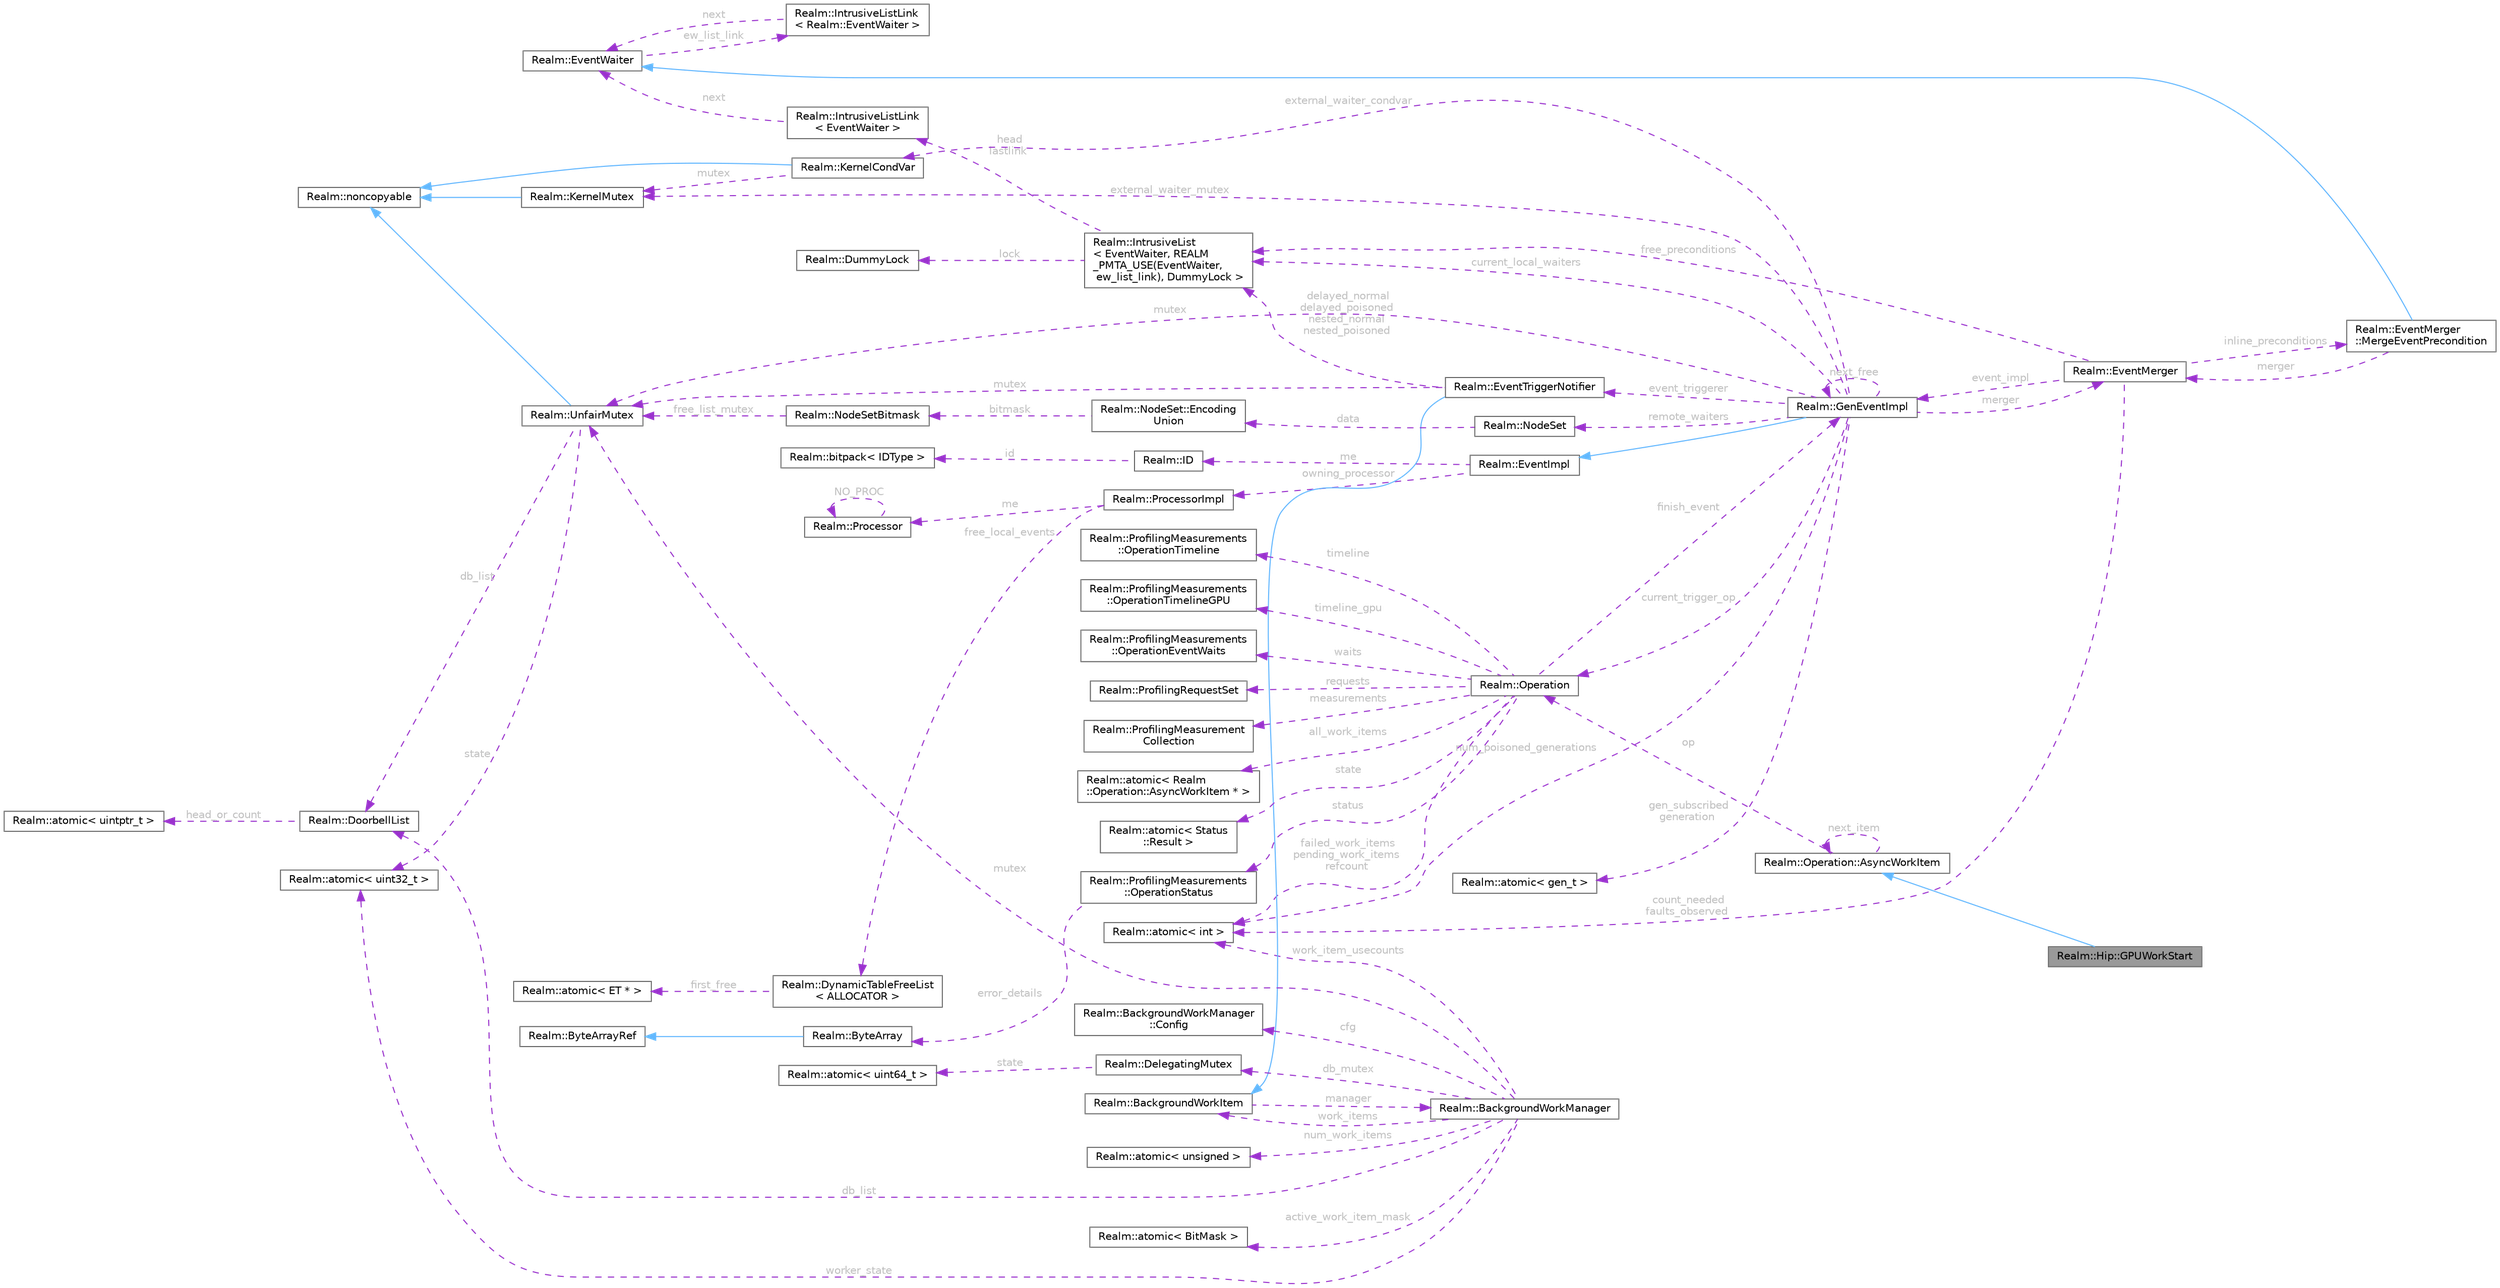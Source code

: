 digraph "Realm::Hip::GPUWorkStart"
{
 // LATEX_PDF_SIZE
  bgcolor="transparent";
  edge [fontname=Helvetica,fontsize=10,labelfontname=Helvetica,labelfontsize=10];
  node [fontname=Helvetica,fontsize=10,shape=box,height=0.2,width=0.4];
  rankdir="LR";
  Node1 [id="Node000001",label="Realm::Hip::GPUWorkStart",height=0.2,width=0.4,color="gray40", fillcolor="grey60", style="filled", fontcolor="black",tooltip=" "];
  Node2 -> Node1 [id="edge1_Node000001_Node000002",dir="back",color="steelblue1",style="solid",tooltip=" "];
  Node2 [id="Node000002",label="Realm::Operation::AsyncWorkItem",height=0.2,width=0.4,color="gray40", fillcolor="white", style="filled",URL="$classRealm_1_1Operation_1_1AsyncWorkItem.html",tooltip=" "];
  Node3 -> Node2 [id="edge2_Node000002_Node000003",dir="back",color="darkorchid3",style="dashed",tooltip=" ",label=" op",fontcolor="grey" ];
  Node3 [id="Node000003",label="Realm::Operation",height=0.2,width=0.4,color="gray40", fillcolor="white", style="filled",URL="$classRealm_1_1Operation.html",tooltip=" "];
  Node4 -> Node3 [id="edge3_Node000003_Node000004",dir="back",color="darkorchid3",style="dashed",tooltip=" ",label=" finish_event",fontcolor="grey" ];
  Node4 [id="Node000004",label="Realm::GenEventImpl",height=0.2,width=0.4,color="gray40", fillcolor="white", style="filled",URL="$classRealm_1_1GenEventImpl.html",tooltip=" "];
  Node5 -> Node4 [id="edge4_Node000004_Node000005",dir="back",color="steelblue1",style="solid",tooltip=" "];
  Node5 [id="Node000005",label="Realm::EventImpl",height=0.2,width=0.4,color="gray40", fillcolor="white", style="filled",URL="$classRealm_1_1EventImpl.html",tooltip=" "];
  Node6 -> Node5 [id="edge5_Node000005_Node000006",dir="back",color="darkorchid3",style="dashed",tooltip=" ",label=" me",fontcolor="grey" ];
  Node6 [id="Node000006",label="Realm::ID",height=0.2,width=0.4,color="gray40", fillcolor="white", style="filled",URL="$classRealm_1_1ID.html",tooltip=" "];
  Node7 -> Node6 [id="edge6_Node000006_Node000007",dir="back",color="darkorchid3",style="dashed",tooltip=" ",label=" id",fontcolor="grey" ];
  Node7 [id="Node000007",label="Realm::bitpack\< IDType \>",height=0.2,width=0.4,color="gray40", fillcolor="white", style="filled",URL="$classRealm_1_1bitpack.html",tooltip=" "];
  Node8 -> Node5 [id="edge7_Node000005_Node000008",dir="back",color="darkorchid3",style="dashed",tooltip=" ",label=" owning_processor",fontcolor="grey" ];
  Node8 [id="Node000008",label="Realm::ProcessorImpl",height=0.2,width=0.4,color="gray40", fillcolor="white", style="filled",URL="$classRealm_1_1ProcessorImpl.html",tooltip=" "];
  Node9 -> Node8 [id="edge8_Node000008_Node000009",dir="back",color="darkorchid3",style="dashed",tooltip=" ",label=" free_local_events",fontcolor="grey" ];
  Node9 [id="Node000009",label="Realm::DynamicTableFreeList\l\< ALLOCATOR \>",height=0.2,width=0.4,color="gray40", fillcolor="white", style="filled",URL="$classRealm_1_1DynamicTableFreeList.html",tooltip=" "];
  Node10 -> Node9 [id="edge9_Node000009_Node000010",dir="back",color="darkorchid3",style="dashed",tooltip=" ",label=" first_free",fontcolor="grey" ];
  Node10 [id="Node000010",label="Realm::atomic\< ET * \>",height=0.2,width=0.4,color="gray40", fillcolor="white", style="filled",URL="$classRealm_1_1atomic.html",tooltip=" "];
  Node11 -> Node8 [id="edge10_Node000008_Node000011",dir="back",color="darkorchid3",style="dashed",tooltip=" ",label=" me",fontcolor="grey" ];
  Node11 [id="Node000011",label="Realm::Processor",height=0.2,width=0.4,color="gray40", fillcolor="white", style="filled",URL="$classRealm_1_1Processor.html",tooltip=" "];
  Node11 -> Node11 [id="edge11_Node000011_Node000011",dir="back",color="darkorchid3",style="dashed",tooltip=" ",label=" NO_PROC",fontcolor="grey" ];
  Node12 -> Node4 [id="edge12_Node000004_Node000012",dir="back",color="darkorchid3",style="dashed",tooltip=" ",label=" gen_subscribed\ngeneration",fontcolor="grey" ];
  Node12 [id="Node000012",label="Realm::atomic\< gen_t \>",height=0.2,width=0.4,color="gray40", fillcolor="white", style="filled",URL="$classRealm_1_1atomic.html",tooltip=" "];
  Node13 -> Node4 [id="edge13_Node000004_Node000013",dir="back",color="darkorchid3",style="dashed",tooltip=" ",label=" num_poisoned_generations",fontcolor="grey" ];
  Node13 [id="Node000013",label="Realm::atomic\< int \>",height=0.2,width=0.4,color="gray40", fillcolor="white", style="filled",URL="$classRealm_1_1atomic.html",tooltip=" "];
  Node4 -> Node4 [id="edge14_Node000004_Node000004",dir="back",color="darkorchid3",style="dashed",tooltip=" ",label=" next_free",fontcolor="grey" ];
  Node14 -> Node4 [id="edge15_Node000004_Node000014",dir="back",color="darkorchid3",style="dashed",tooltip=" ",label=" merger",fontcolor="grey" ];
  Node14 [id="Node000014",label="Realm::EventMerger",height=0.2,width=0.4,color="gray40", fillcolor="white", style="filled",URL="$classRealm_1_1EventMerger.html",tooltip=" "];
  Node4 -> Node14 [id="edge16_Node000014_Node000004",dir="back",color="darkorchid3",style="dashed",tooltip=" ",label=" event_impl",fontcolor="grey" ];
  Node13 -> Node14 [id="edge17_Node000014_Node000013",dir="back",color="darkorchid3",style="dashed",tooltip=" ",label=" count_needed\nfaults_observed",fontcolor="grey" ];
  Node15 -> Node14 [id="edge18_Node000014_Node000015",dir="back",color="darkorchid3",style="dashed",tooltip=" ",label=" inline_preconditions",fontcolor="grey" ];
  Node15 [id="Node000015",label="Realm::EventMerger\l::MergeEventPrecondition",height=0.2,width=0.4,color="gray40", fillcolor="white", style="filled",URL="$classRealm_1_1EventMerger_1_1MergeEventPrecondition.html",tooltip=" "];
  Node16 -> Node15 [id="edge19_Node000015_Node000016",dir="back",color="steelblue1",style="solid",tooltip=" "];
  Node16 [id="Node000016",label="Realm::EventWaiter",height=0.2,width=0.4,color="gray40", fillcolor="white", style="filled",URL="$classRealm_1_1EventWaiter.html",tooltip=" "];
  Node17 -> Node16 [id="edge20_Node000016_Node000017",dir="back",color="darkorchid3",style="dashed",tooltip=" ",label=" ew_list_link",fontcolor="grey" ];
  Node17 [id="Node000017",label="Realm::IntrusiveListLink\l\< Realm::EventWaiter \>",height=0.2,width=0.4,color="gray40", fillcolor="white", style="filled",URL="$structRealm_1_1IntrusiveListLink.html",tooltip=" "];
  Node16 -> Node17 [id="edge21_Node000017_Node000016",dir="back",color="darkorchid3",style="dashed",tooltip=" ",label=" next",fontcolor="grey" ];
  Node14 -> Node15 [id="edge22_Node000015_Node000014",dir="back",color="darkorchid3",style="dashed",tooltip=" ",label=" merger",fontcolor="grey" ];
  Node18 -> Node14 [id="edge23_Node000014_Node000018",dir="back",color="darkorchid3",style="dashed",tooltip=" ",label=" free_preconditions",fontcolor="grey" ];
  Node18 [id="Node000018",label="Realm::IntrusiveList\l\< EventWaiter, REALM\l_PMTA_USE(EventWaiter,\l ew_list_link), DummyLock \>",height=0.2,width=0.4,color="gray40", fillcolor="white", style="filled",URL="$classRealm_1_1IntrusiveList.html",tooltip=" "];
  Node19 -> Node18 [id="edge24_Node000018_Node000019",dir="back",color="darkorchid3",style="dashed",tooltip=" ",label=" lock",fontcolor="grey" ];
  Node19 [id="Node000019",label="Realm::DummyLock",height=0.2,width=0.4,color="gray40", fillcolor="white", style="filled",URL="$classRealm_1_1DummyLock.html",tooltip=" "];
  Node20 -> Node18 [id="edge25_Node000018_Node000020",dir="back",color="darkorchid3",style="dashed",tooltip=" ",label=" head\nlastlink",fontcolor="grey" ];
  Node20 [id="Node000020",label="Realm::IntrusiveListLink\l\< EventWaiter \>",height=0.2,width=0.4,color="gray40", fillcolor="white", style="filled",URL="$structRealm_1_1IntrusiveListLink.html",tooltip=" "];
  Node16 -> Node20 [id="edge26_Node000020_Node000016",dir="back",color="darkorchid3",style="dashed",tooltip=" ",label=" next",fontcolor="grey" ];
  Node21 -> Node4 [id="edge27_Node000004_Node000021",dir="back",color="darkorchid3",style="dashed",tooltip=" ",label=" event_triggerer",fontcolor="grey" ];
  Node21 [id="Node000021",label="Realm::EventTriggerNotifier",height=0.2,width=0.4,color="gray40", fillcolor="white", style="filled",URL="$classRealm_1_1EventTriggerNotifier.html",tooltip=" "];
  Node22 -> Node21 [id="edge28_Node000021_Node000022",dir="back",color="steelblue1",style="solid",tooltip=" "];
  Node22 [id="Node000022",label="Realm::BackgroundWorkItem",height=0.2,width=0.4,color="gray40", fillcolor="white", style="filled",URL="$classRealm_1_1BackgroundWorkItem.html",tooltip=" "];
  Node23 -> Node22 [id="edge29_Node000022_Node000023",dir="back",color="darkorchid3",style="dashed",tooltip=" ",label=" manager",fontcolor="grey" ];
  Node23 [id="Node000023",label="Realm::BackgroundWorkManager",height=0.2,width=0.4,color="gray40", fillcolor="white", style="filled",URL="$classRealm_1_1BackgroundWorkManager.html",tooltip=" "];
  Node24 -> Node23 [id="edge30_Node000023_Node000024",dir="back",color="darkorchid3",style="dashed",tooltip=" ",label=" cfg",fontcolor="grey" ];
  Node24 [id="Node000024",label="Realm::BackgroundWorkManager\l::Config",height=0.2,width=0.4,color="gray40", fillcolor="white", style="filled",URL="$structRealm_1_1BackgroundWorkManager_1_1Config.html",tooltip=" "];
  Node25 -> Node23 [id="edge31_Node000023_Node000025",dir="back",color="darkorchid3",style="dashed",tooltip=" ",label=" mutex",fontcolor="grey" ];
  Node25 [id="Node000025",label="Realm::UnfairMutex",height=0.2,width=0.4,color="gray40", fillcolor="white", style="filled",URL="$classRealm_1_1UnfairMutex.html",tooltip=" "];
  Node26 -> Node25 [id="edge32_Node000025_Node000026",dir="back",color="steelblue1",style="solid",tooltip=" "];
  Node26 [id="Node000026",label="Realm::noncopyable",height=0.2,width=0.4,color="gray40", fillcolor="white", style="filled",URL="$classRealm_1_1noncopyable.html",tooltip=" "];
  Node27 -> Node25 [id="edge33_Node000025_Node000027",dir="back",color="darkorchid3",style="dashed",tooltip=" ",label=" state",fontcolor="grey" ];
  Node27 [id="Node000027",label="Realm::atomic\< uint32_t \>",height=0.2,width=0.4,color="gray40", fillcolor="white", style="filled",URL="$classRealm_1_1atomic.html",tooltip=" "];
  Node28 -> Node25 [id="edge34_Node000025_Node000028",dir="back",color="darkorchid3",style="dashed",tooltip=" ",label=" db_list",fontcolor="grey" ];
  Node28 [id="Node000028",label="Realm::DoorbellList",height=0.2,width=0.4,color="gray40", fillcolor="white", style="filled",URL="$classRealm_1_1DoorbellList.html",tooltip=" "];
  Node29 -> Node28 [id="edge35_Node000028_Node000029",dir="back",color="darkorchid3",style="dashed",tooltip=" ",label=" head_or_count",fontcolor="grey" ];
  Node29 [id="Node000029",label="Realm::atomic\< uintptr_t \>",height=0.2,width=0.4,color="gray40", fillcolor="white", style="filled",URL="$classRealm_1_1atomic.html",tooltip=" "];
  Node30 -> Node23 [id="edge36_Node000023_Node000030",dir="back",color="darkorchid3",style="dashed",tooltip=" ",label=" num_work_items",fontcolor="grey" ];
  Node30 [id="Node000030",label="Realm::atomic\< unsigned \>",height=0.2,width=0.4,color="gray40", fillcolor="white", style="filled",URL="$classRealm_1_1atomic.html",tooltip=" "];
  Node31 -> Node23 [id="edge37_Node000023_Node000031",dir="back",color="darkorchid3",style="dashed",tooltip=" ",label=" active_work_item_mask",fontcolor="grey" ];
  Node31 [id="Node000031",label="Realm::atomic\< BitMask \>",height=0.2,width=0.4,color="gray40", fillcolor="white", style="filled",URL="$classRealm_1_1atomic.html",tooltip=" "];
  Node13 -> Node23 [id="edge38_Node000023_Node000013",dir="back",color="darkorchid3",style="dashed",tooltip=" ",label=" work_item_usecounts",fontcolor="grey" ];
  Node22 -> Node23 [id="edge39_Node000023_Node000022",dir="back",color="darkorchid3",style="dashed",tooltip=" ",label=" work_items",fontcolor="grey" ];
  Node27 -> Node23 [id="edge40_Node000023_Node000027",dir="back",color="darkorchid3",style="dashed",tooltip=" ",label=" worker_state",fontcolor="grey" ];
  Node32 -> Node23 [id="edge41_Node000023_Node000032",dir="back",color="darkorchid3",style="dashed",tooltip=" ",label=" db_mutex",fontcolor="grey" ];
  Node32 [id="Node000032",label="Realm::DelegatingMutex",height=0.2,width=0.4,color="gray40", fillcolor="white", style="filled",URL="$classRealm_1_1DelegatingMutex.html",tooltip=" "];
  Node33 -> Node32 [id="edge42_Node000032_Node000033",dir="back",color="darkorchid3",style="dashed",tooltip=" ",label=" state",fontcolor="grey" ];
  Node33 [id="Node000033",label="Realm::atomic\< uint64_t \>",height=0.2,width=0.4,color="gray40", fillcolor="white", style="filled",URL="$classRealm_1_1atomic.html",tooltip=" "];
  Node28 -> Node23 [id="edge43_Node000023_Node000028",dir="back",color="darkorchid3",style="dashed",tooltip=" ",label=" db_list",fontcolor="grey" ];
  Node25 -> Node21 [id="edge44_Node000021_Node000025",dir="back",color="darkorchid3",style="dashed",tooltip=" ",label=" mutex",fontcolor="grey" ];
  Node18 -> Node21 [id="edge45_Node000021_Node000018",dir="back",color="darkorchid3",style="dashed",tooltip=" ",label=" delayed_normal\ndelayed_poisoned\nnested_normal\nnested_poisoned",fontcolor="grey" ];
  Node25 -> Node4 [id="edge46_Node000004_Node000025",dir="back",color="darkorchid3",style="dashed",tooltip=" ",label=" mutex",fontcolor="grey" ];
  Node3 -> Node4 [id="edge47_Node000004_Node000003",dir="back",color="darkorchid3",style="dashed",tooltip=" ",label=" current_trigger_op",fontcolor="grey" ];
  Node18 -> Node4 [id="edge48_Node000004_Node000018",dir="back",color="darkorchid3",style="dashed",tooltip=" ",label=" current_local_waiters",fontcolor="grey" ];
  Node34 -> Node4 [id="edge49_Node000004_Node000034",dir="back",color="darkorchid3",style="dashed",tooltip=" ",label=" external_waiter_mutex",fontcolor="grey" ];
  Node34 [id="Node000034",label="Realm::KernelMutex",height=0.2,width=0.4,color="gray40", fillcolor="white", style="filled",URL="$classRealm_1_1KernelMutex.html",tooltip=" "];
  Node26 -> Node34 [id="edge50_Node000034_Node000026",dir="back",color="steelblue1",style="solid",tooltip=" "];
  Node35 -> Node4 [id="edge51_Node000004_Node000035",dir="back",color="darkorchid3",style="dashed",tooltip=" ",label=" external_waiter_condvar",fontcolor="grey" ];
  Node35 [id="Node000035",label="Realm::KernelCondVar",height=0.2,width=0.4,color="gray40", fillcolor="white", style="filled",URL="$classRealm_1_1KernelCondVar.html",tooltip=" "];
  Node26 -> Node35 [id="edge52_Node000035_Node000026",dir="back",color="steelblue1",style="solid",tooltip=" "];
  Node34 -> Node35 [id="edge53_Node000035_Node000034",dir="back",color="darkorchid3",style="dashed",tooltip=" ",label=" mutex",fontcolor="grey" ];
  Node36 -> Node4 [id="edge54_Node000004_Node000036",dir="back",color="darkorchid3",style="dashed",tooltip=" ",label=" remote_waiters",fontcolor="grey" ];
  Node36 [id="Node000036",label="Realm::NodeSet",height=0.2,width=0.4,color="gray40", fillcolor="white", style="filled",URL="$classRealm_1_1NodeSet.html",tooltip=" "];
  Node37 -> Node36 [id="edge55_Node000036_Node000037",dir="back",color="darkorchid3",style="dashed",tooltip=" ",label=" data",fontcolor="grey" ];
  Node37 [id="Node000037",label="Realm::NodeSet::Encoding\lUnion",height=0.2,width=0.4,color="gray40", fillcolor="white", style="filled",URL="$unionRealm_1_1NodeSet_1_1EncodingUnion.html",tooltip=" "];
  Node38 -> Node37 [id="edge56_Node000037_Node000038",dir="back",color="darkorchid3",style="dashed",tooltip=" ",label=" bitmask",fontcolor="grey" ];
  Node38 [id="Node000038",label="Realm::NodeSetBitmask",height=0.2,width=0.4,color="gray40", fillcolor="white", style="filled",URL="$classRealm_1_1NodeSetBitmask.html",tooltip=" "];
  Node25 -> Node38 [id="edge57_Node000038_Node000025",dir="back",color="darkorchid3",style="dashed",tooltip=" ",label=" free_list_mutex",fontcolor="grey" ];
  Node13 -> Node3 [id="edge58_Node000003_Node000013",dir="back",color="darkorchid3",style="dashed",tooltip=" ",label=" failed_work_items\npending_work_items\nrefcount",fontcolor="grey" ];
  Node39 -> Node3 [id="edge59_Node000003_Node000039",dir="back",color="darkorchid3",style="dashed",tooltip=" ",label=" state",fontcolor="grey" ];
  Node39 [id="Node000039",label="Realm::atomic\< Status\l::Result \>",height=0.2,width=0.4,color="gray40", fillcolor="white", style="filled",URL="$classRealm_1_1atomic.html",tooltip=" "];
  Node40 -> Node3 [id="edge60_Node000003_Node000040",dir="back",color="darkorchid3",style="dashed",tooltip=" ",label=" status",fontcolor="grey" ];
  Node40 [id="Node000040",label="Realm::ProfilingMeasurements\l::OperationStatus",height=0.2,width=0.4,color="gray40", fillcolor="white", style="filled",URL="$structRealm_1_1ProfilingMeasurements_1_1OperationStatus.html",tooltip=" "];
  Node41 -> Node40 [id="edge61_Node000040_Node000041",dir="back",color="darkorchid3",style="dashed",tooltip=" ",label=" error_details",fontcolor="grey" ];
  Node41 [id="Node000041",label="Realm::ByteArray",height=0.2,width=0.4,color="gray40", fillcolor="white", style="filled",URL="$classRealm_1_1ByteArray.html",tooltip=" "];
  Node42 -> Node41 [id="edge62_Node000041_Node000042",dir="back",color="steelblue1",style="solid",tooltip=" "];
  Node42 [id="Node000042",label="Realm::ByteArrayRef",height=0.2,width=0.4,color="gray40", fillcolor="white", style="filled",URL="$classRealm_1_1ByteArrayRef.html",tooltip=" "];
  Node43 -> Node3 [id="edge63_Node000003_Node000043",dir="back",color="darkorchid3",style="dashed",tooltip=" ",label=" timeline",fontcolor="grey" ];
  Node43 [id="Node000043",label="Realm::ProfilingMeasurements\l::OperationTimeline",height=0.2,width=0.4,color="gray40", fillcolor="white", style="filled",URL="$structRealm_1_1ProfilingMeasurements_1_1OperationTimeline.html",tooltip=" "];
  Node44 -> Node3 [id="edge64_Node000003_Node000044",dir="back",color="darkorchid3",style="dashed",tooltip=" ",label=" timeline_gpu",fontcolor="grey" ];
  Node44 [id="Node000044",label="Realm::ProfilingMeasurements\l::OperationTimelineGPU",height=0.2,width=0.4,color="gray40", fillcolor="white", style="filled",URL="$structRealm_1_1ProfilingMeasurements_1_1OperationTimelineGPU.html",tooltip=" "];
  Node45 -> Node3 [id="edge65_Node000003_Node000045",dir="back",color="darkorchid3",style="dashed",tooltip=" ",label=" waits",fontcolor="grey" ];
  Node45 [id="Node000045",label="Realm::ProfilingMeasurements\l::OperationEventWaits",height=0.2,width=0.4,color="gray40", fillcolor="white", style="filled",URL="$structRealm_1_1ProfilingMeasurements_1_1OperationEventWaits.html",tooltip=" "];
  Node46 -> Node3 [id="edge66_Node000003_Node000046",dir="back",color="darkorchid3",style="dashed",tooltip=" ",label=" requests",fontcolor="grey" ];
  Node46 [id="Node000046",label="Realm::ProfilingRequestSet",height=0.2,width=0.4,color="gray40", fillcolor="white", style="filled",URL="$classRealm_1_1ProfilingRequestSet.html",tooltip=" "];
  Node47 -> Node3 [id="edge67_Node000003_Node000047",dir="back",color="darkorchid3",style="dashed",tooltip=" ",label=" measurements",fontcolor="grey" ];
  Node47 [id="Node000047",label="Realm::ProfilingMeasurement\lCollection",height=0.2,width=0.4,color="gray40", fillcolor="white", style="filled",URL="$classRealm_1_1ProfilingMeasurementCollection.html",tooltip=" "];
  Node48 -> Node3 [id="edge68_Node000003_Node000048",dir="back",color="darkorchid3",style="dashed",tooltip=" ",label=" all_work_items",fontcolor="grey" ];
  Node48 [id="Node000048",label="Realm::atomic\< Realm\l::Operation::AsyncWorkItem * \>",height=0.2,width=0.4,color="gray40", fillcolor="white", style="filled",URL="$classRealm_1_1atomic.html",tooltip=" "];
  Node2 -> Node2 [id="edge69_Node000002_Node000002",dir="back",color="darkorchid3",style="dashed",tooltip=" ",label=" next_item",fontcolor="grey" ];
}
